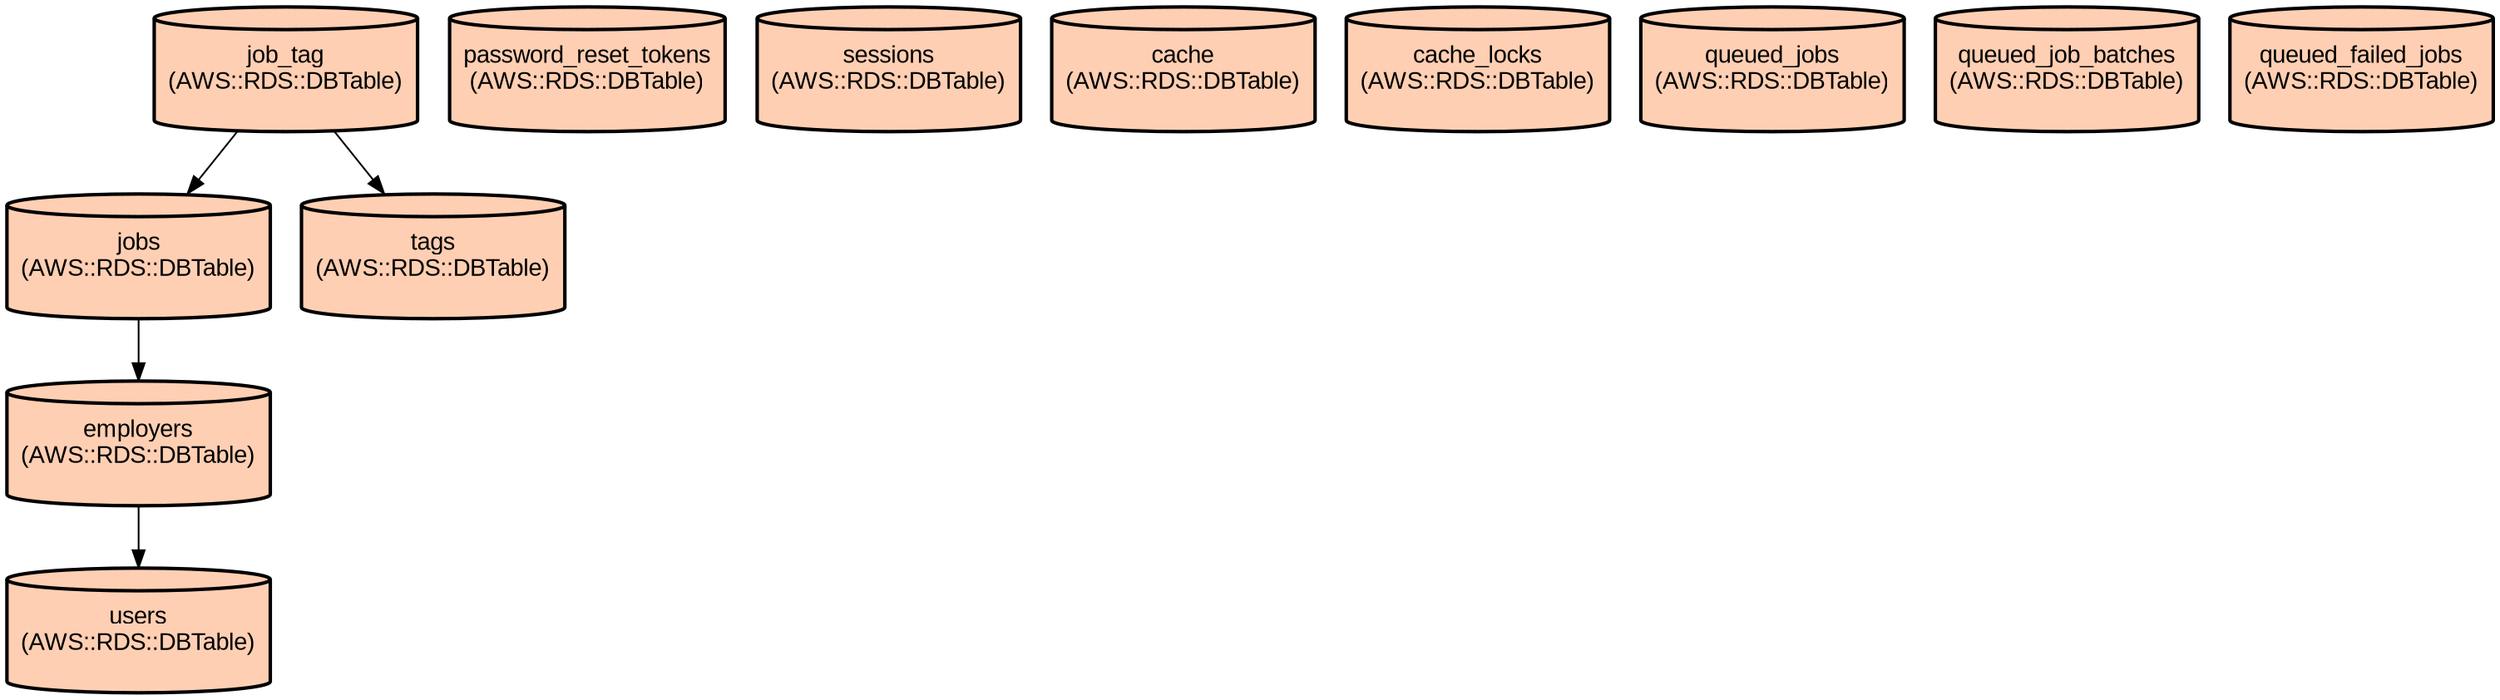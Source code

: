 digraph INFRA {
  node [ color = "black", fillcolor = "#E6E6E6", height =1, style = "filled,bold,rounded", fontname = "Arial" ];
  "users" [ label = "users
(AWS::RDS::DBTable)", shape =cylinder, fillcolor = "#FFCFB3" ];
  "password_reset_tokens" [ label = "password_reset_tokens
(AWS::RDS::DBTable)", shape =cylinder, fillcolor = "#FFCFB3" ];
  "sessions" [ label = "sessions
(AWS::RDS::DBTable)", shape =cylinder, fillcolor = "#FFCFB3" ];
  "cache" [ label = "cache
(AWS::RDS::DBTable)", shape =cylinder, fillcolor = "#FFCFB3" ];
  "cache_locks" [ label = "cache_locks
(AWS::RDS::DBTable)", shape =cylinder, fillcolor = "#FFCFB3" ];
  "queued_jobs" [ label = "queued_jobs
(AWS::RDS::DBTable)", shape =cylinder, fillcolor = "#FFCFB3" ];
  "queued_job_batches" [ label = "queued_job_batches
(AWS::RDS::DBTable)", shape =cylinder, fillcolor = "#FFCFB3" ];
  "queued_failed_jobs" [ label = "queued_failed_jobs
(AWS::RDS::DBTable)", shape =cylinder, fillcolor = "#FFCFB3" ];
  "employers" [ label = "employers
(AWS::RDS::DBTable)", shape =cylinder, fillcolor = "#FFCFB3" ];
  "jobs" [ label = "jobs
(AWS::RDS::DBTable)", shape =cylinder, fillcolor = "#FFCFB3" ];
  "tags" [ label = "tags
(AWS::RDS::DBTable)", shape =cylinder, fillcolor = "#FFCFB3" ];
  "job_tag" [ label = "job_tag
(AWS::RDS::DBTable)", shape =cylinder, fillcolor = "#FFCFB3" ];
  "employers" -> "users";
  "jobs" -> "employers";
  "job_tag" -> "jobs";
  "job_tag" -> "tags";
}
